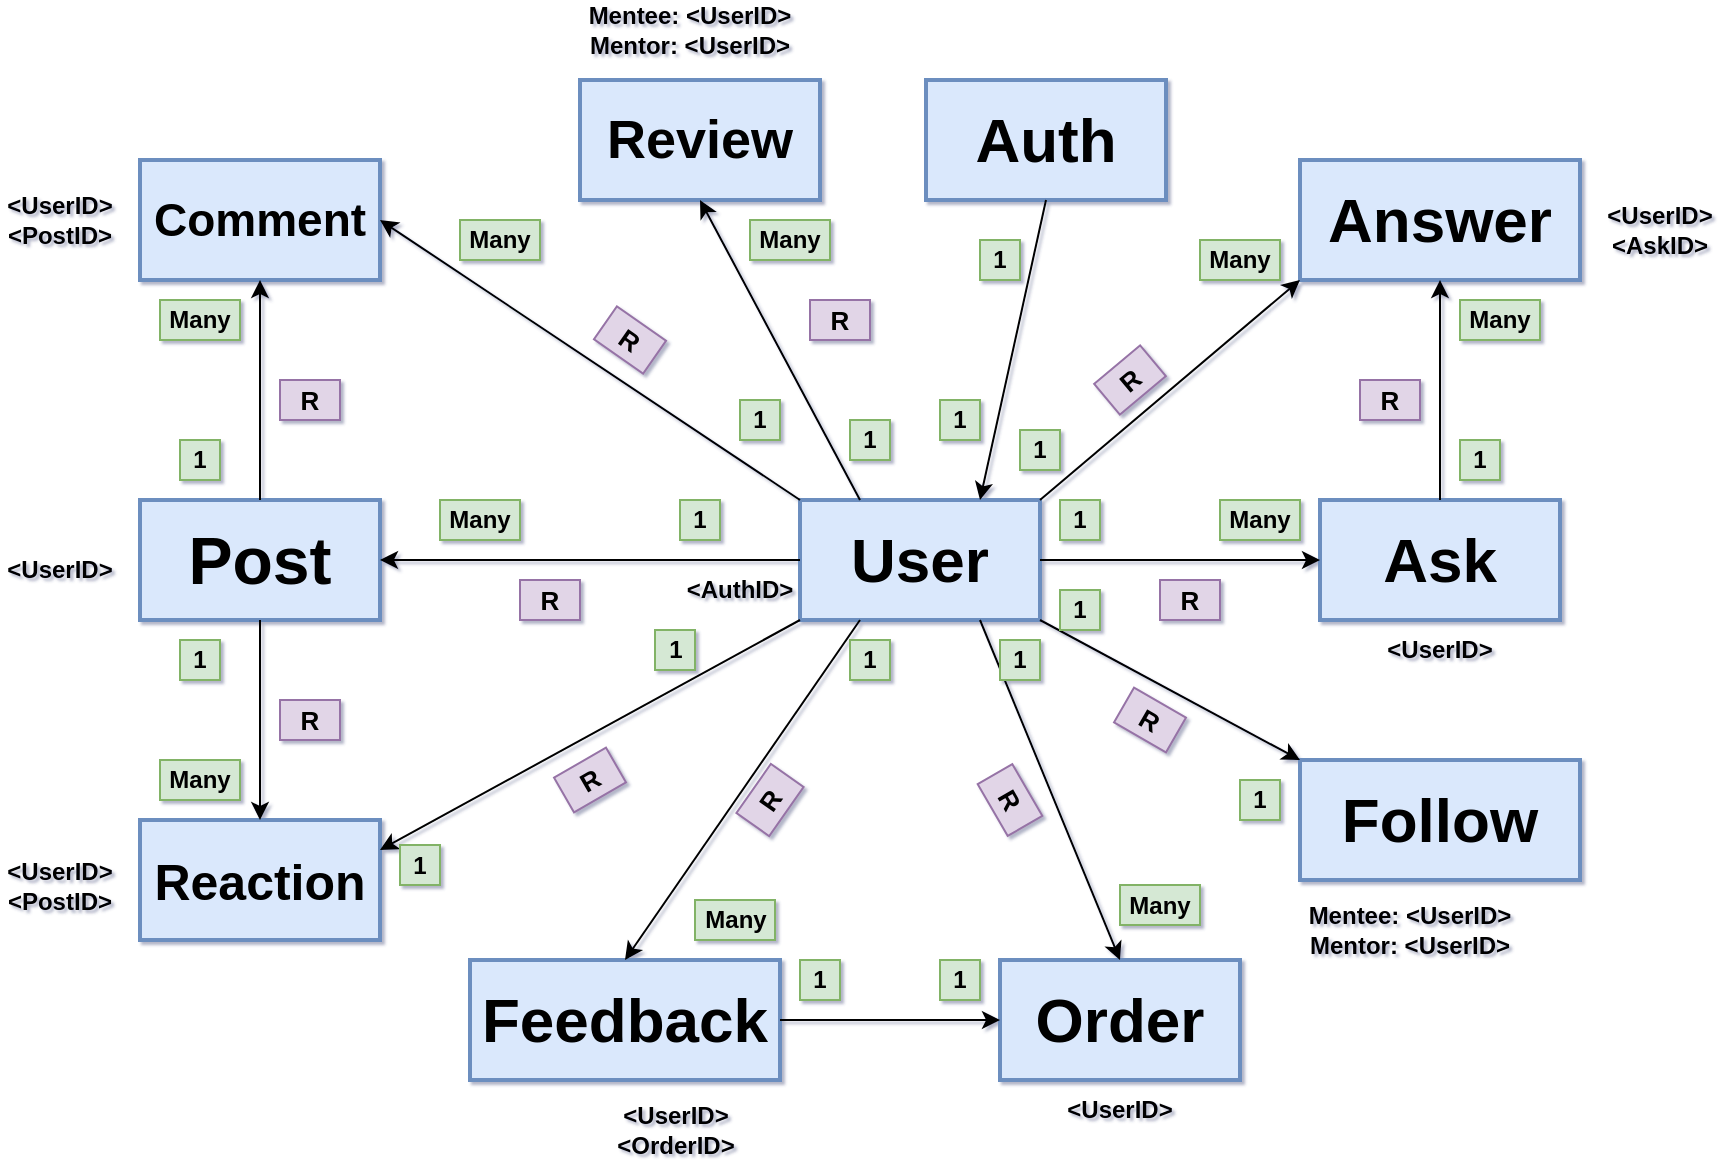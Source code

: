 <mxfile>
    <diagram name="DB Collections and relationships" id="icmziCoGJ4KJlRF5kEWQ">
        <mxGraphModel dx="1634" dy="1955" grid="1" gridSize="10" guides="1" tooltips="1" connect="1" arrows="1" fold="1" page="1" pageScale="1" pageWidth="827" pageHeight="1169" background="none" math="0" shadow="1">
            <root>
                <mxCell id="0"/>
                <mxCell id="1" parent="0"/>
                <mxCell id="VXtaSYt_-MFgEFt-7SgF-1" value="User" style="rounded=0;whiteSpace=wrap;html=1;strokeWidth=2;fontSize=31;fontStyle=1;fillColor=#dae8fc;strokeColor=#6c8ebf;" parent="1" vertex="1">
                    <mxGeometry x="350" y="240" width="120" height="60" as="geometry"/>
                </mxCell>
                <mxCell id="VXtaSYt_-MFgEFt-7SgF-2" value="Post" style="rounded=0;whiteSpace=wrap;html=1;strokeWidth=2;fontSize=33;fontStyle=1;fillColor=#dae8fc;strokeColor=#6c8ebf;" parent="1" vertex="1">
                    <mxGeometry x="20" y="240" width="120" height="60" as="geometry"/>
                </mxCell>
                <mxCell id="VXtaSYt_-MFgEFt-7SgF-3" value="Comment" style="rounded=0;whiteSpace=wrap;html=1;strokeWidth=2;fontSize=23;fontStyle=1;fillColor=#dae8fc;strokeColor=#6c8ebf;" parent="1" vertex="1">
                    <mxGeometry x="20" y="70" width="120" height="60" as="geometry"/>
                </mxCell>
                <mxCell id="VXtaSYt_-MFgEFt-7SgF-4" value="Reaction" style="rounded=0;whiteSpace=wrap;html=1;strokeWidth=2;fontSize=25;fontStyle=1;fillColor=#dae8fc;strokeColor=#6c8ebf;" parent="1" vertex="1">
                    <mxGeometry x="20" y="400" width="120" height="60" as="geometry"/>
                </mxCell>
                <mxCell id="VXtaSYt_-MFgEFt-7SgF-5" value="Review" style="rounded=0;whiteSpace=wrap;html=1;strokeWidth=2;fontSize=27;fontStyle=1;fillColor=#dae8fc;strokeColor=#6c8ebf;" parent="1" vertex="1">
                    <mxGeometry x="240" y="30" width="120" height="60" as="geometry"/>
                </mxCell>
                <mxCell id="3BG4GZ4Tt4R05Wu69i2b-1" value="Auth" style="rounded=0;whiteSpace=wrap;html=1;strokeWidth=2;fontSize=31;fontStyle=1;fillColor=#dae8fc;strokeColor=#6c8ebf;" parent="1" vertex="1">
                    <mxGeometry x="413" y="30" width="120" height="60" as="geometry"/>
                </mxCell>
                <mxCell id="3BG4GZ4Tt4R05Wu69i2b-2" value="" style="endArrow=classic;html=1;rounded=0;exitX=0.5;exitY=0;exitDx=0;exitDy=0;entryX=0.5;entryY=1;entryDx=0;entryDy=0;" parent="1" source="VXtaSYt_-MFgEFt-7SgF-2" target="VXtaSYt_-MFgEFt-7SgF-3" edge="1">
                    <mxGeometry width="50" height="50" relative="1" as="geometry">
                        <mxPoint x="310" y="300" as="sourcePoint"/>
                        <mxPoint x="360" y="250" as="targetPoint"/>
                    </mxGeometry>
                </mxCell>
                <mxCell id="3BG4GZ4Tt4R05Wu69i2b-3" value="" style="endArrow=classic;html=1;rounded=0;exitX=0.5;exitY=1;exitDx=0;exitDy=0;entryX=0.5;entryY=0;entryDx=0;entryDy=0;" parent="1" source="VXtaSYt_-MFgEFt-7SgF-2" target="VXtaSYt_-MFgEFt-7SgF-4" edge="1">
                    <mxGeometry width="50" height="50" relative="1" as="geometry">
                        <mxPoint x="90" y="250" as="sourcePoint"/>
                        <mxPoint x="90" y="140" as="targetPoint"/>
                    </mxGeometry>
                </mxCell>
                <mxCell id="3BG4GZ4Tt4R05Wu69i2b-5" value="" style="endArrow=classic;html=1;rounded=0;exitX=0.5;exitY=1;exitDx=0;exitDy=0;entryX=0.75;entryY=0;entryDx=0;entryDy=0;" parent="1" source="3BG4GZ4Tt4R05Wu69i2b-1" target="VXtaSYt_-MFgEFt-7SgF-1" edge="1">
                    <mxGeometry width="50" height="50" relative="1" as="geometry">
                        <mxPoint x="90" y="250" as="sourcePoint"/>
                        <mxPoint x="90" y="140" as="targetPoint"/>
                    </mxGeometry>
                </mxCell>
                <mxCell id="3BG4GZ4Tt4R05Wu69i2b-6" value="" style="endArrow=classic;html=1;rounded=0;exitX=0.25;exitY=0;exitDx=0;exitDy=0;entryX=0.5;entryY=1;entryDx=0;entryDy=0;" parent="1" source="VXtaSYt_-MFgEFt-7SgF-1" target="VXtaSYt_-MFgEFt-7SgF-5" edge="1">
                    <mxGeometry width="50" height="50" relative="1" as="geometry">
                        <mxPoint x="420" y="140" as="sourcePoint"/>
                        <mxPoint x="350" y="120" as="targetPoint"/>
                    </mxGeometry>
                </mxCell>
                <mxCell id="3BG4GZ4Tt4R05Wu69i2b-7" value="" style="endArrow=classic;html=1;rounded=0;exitX=0;exitY=0.5;exitDx=0;exitDy=0;entryX=1;entryY=0.5;entryDx=0;entryDy=0;" parent="1" source="VXtaSYt_-MFgEFt-7SgF-1" target="VXtaSYt_-MFgEFt-7SgF-2" edge="1">
                    <mxGeometry width="50" height="50" relative="1" as="geometry">
                        <mxPoint x="90" y="310" as="sourcePoint"/>
                        <mxPoint x="90" y="410" as="targetPoint"/>
                    </mxGeometry>
                </mxCell>
                <mxCell id="3BG4GZ4Tt4R05Wu69i2b-8" value="" style="endArrow=classic;html=1;rounded=0;exitX=0;exitY=0;exitDx=0;exitDy=0;entryX=1;entryY=0.5;entryDx=0;entryDy=0;" parent="1" source="VXtaSYt_-MFgEFt-7SgF-1" target="VXtaSYt_-MFgEFt-7SgF-3" edge="1">
                    <mxGeometry width="50" height="50" relative="1" as="geometry">
                        <mxPoint x="360" y="280" as="sourcePoint"/>
                        <mxPoint x="150" y="280" as="targetPoint"/>
                    </mxGeometry>
                </mxCell>
                <mxCell id="3BG4GZ4Tt4R05Wu69i2b-9" value="" style="endArrow=classic;html=1;rounded=0;exitX=0;exitY=1;exitDx=0;exitDy=0;entryX=1;entryY=0.25;entryDx=0;entryDy=0;" parent="1" source="VXtaSYt_-MFgEFt-7SgF-1" target="VXtaSYt_-MFgEFt-7SgF-4" edge="1">
                    <mxGeometry width="50" height="50" relative="1" as="geometry">
                        <mxPoint x="360" y="280" as="sourcePoint"/>
                        <mxPoint x="150" y="280" as="targetPoint"/>
                    </mxGeometry>
                </mxCell>
                <mxCell id="3BG4GZ4Tt4R05Wu69i2b-29" value="1" style="text;html=1;strokeColor=#82b366;fillColor=#d5e8d4;align=center;verticalAlign=middle;whiteSpace=wrap;rounded=0;fontStyle=1" parent="1" vertex="1">
                    <mxGeometry x="40" y="210" width="20" height="20" as="geometry"/>
                </mxCell>
                <mxCell id="3BG4GZ4Tt4R05Wu69i2b-30" value="Many" style="text;html=1;strokeColor=#82b366;fillColor=#d5e8d4;align=center;verticalAlign=middle;whiteSpace=wrap;rounded=0;fontStyle=1" parent="1" vertex="1">
                    <mxGeometry x="30" y="140" width="40" height="20" as="geometry"/>
                </mxCell>
                <mxCell id="3BG4GZ4Tt4R05Wu69i2b-31" value="1" style="text;html=1;strokeColor=#82b366;fillColor=#d5e8d4;align=center;verticalAlign=middle;whiteSpace=wrap;rounded=0;fontStyle=1" parent="1" vertex="1">
                    <mxGeometry x="40" y="310" width="20" height="20" as="geometry"/>
                </mxCell>
                <mxCell id="3BG4GZ4Tt4R05Wu69i2b-32" value="Many" style="text;html=1;strokeColor=#82b366;fillColor=#d5e8d4;align=center;verticalAlign=middle;whiteSpace=wrap;rounded=0;fontStyle=1" parent="1" vertex="1">
                    <mxGeometry x="30" y="370" width="40" height="20" as="geometry"/>
                </mxCell>
                <mxCell id="3BG4GZ4Tt4R05Wu69i2b-33" value="1" style="text;html=1;strokeColor=#82b366;fillColor=#d5e8d4;align=center;verticalAlign=middle;whiteSpace=wrap;rounded=0;fontStyle=1" parent="1" vertex="1">
                    <mxGeometry x="290" y="240" width="20" height="20" as="geometry"/>
                </mxCell>
                <mxCell id="3BG4GZ4Tt4R05Wu69i2b-34" value="Many" style="text;html=1;strokeColor=#82b366;fillColor=#d5e8d4;align=center;verticalAlign=middle;whiteSpace=wrap;rounded=0;fontStyle=1" parent="1" vertex="1">
                    <mxGeometry x="170" y="240" width="40" height="20" as="geometry"/>
                </mxCell>
                <mxCell id="3BG4GZ4Tt4R05Wu69i2b-35" value="1" style="text;html=1;strokeColor=#82b366;fillColor=#d5e8d4;align=center;verticalAlign=middle;whiteSpace=wrap;rounded=0;fontStyle=1" parent="1" vertex="1">
                    <mxGeometry x="277.5" y="305" width="20" height="20" as="geometry"/>
                </mxCell>
                <mxCell id="3BG4GZ4Tt4R05Wu69i2b-36" value="1" style="text;html=1;strokeColor=#82b366;fillColor=#d5e8d4;align=center;verticalAlign=middle;whiteSpace=wrap;rounded=0;fontStyle=1" parent="1" vertex="1">
                    <mxGeometry x="150" y="412.5" width="20" height="20" as="geometry"/>
                </mxCell>
                <mxCell id="3BG4GZ4Tt4R05Wu69i2b-39" value="1" style="text;html=1;strokeColor=#82b366;fillColor=#d5e8d4;align=center;verticalAlign=middle;whiteSpace=wrap;rounded=0;fontStyle=1" parent="1" vertex="1">
                    <mxGeometry x="375" y="200" width="20" height="20" as="geometry"/>
                </mxCell>
                <mxCell id="3BG4GZ4Tt4R05Wu69i2b-40" value="Many" style="text;html=1;strokeColor=#82b366;fillColor=#d5e8d4;align=center;verticalAlign=middle;whiteSpace=wrap;rounded=0;fontStyle=1" parent="1" vertex="1">
                    <mxGeometry x="325" y="100" width="40" height="20" as="geometry"/>
                </mxCell>
                <mxCell id="3BG4GZ4Tt4R05Wu69i2b-41" value="1" style="text;html=1;strokeColor=#82b366;fillColor=#d5e8d4;align=center;verticalAlign=middle;whiteSpace=wrap;rounded=0;fontStyle=1" parent="1" vertex="1">
                    <mxGeometry x="440" y="110" width="20" height="20" as="geometry"/>
                </mxCell>
                <mxCell id="3BG4GZ4Tt4R05Wu69i2b-42" value="1" style="text;html=1;strokeColor=#82b366;fillColor=#d5e8d4;align=center;verticalAlign=middle;whiteSpace=wrap;rounded=0;fontStyle=1" parent="1" vertex="1">
                    <mxGeometry x="420" y="190" width="20" height="20" as="geometry"/>
                </mxCell>
                <mxCell id="3BG4GZ4Tt4R05Wu69i2b-43" value="1" style="text;html=1;strokeColor=#82b366;fillColor=#d5e8d4;align=center;verticalAlign=middle;whiteSpace=wrap;rounded=0;fontStyle=1" parent="1" vertex="1">
                    <mxGeometry x="320" y="190" width="20" height="20" as="geometry"/>
                </mxCell>
                <mxCell id="3BG4GZ4Tt4R05Wu69i2b-44" value="Many" style="text;html=1;strokeColor=#82b366;fillColor=#d5e8d4;align=center;verticalAlign=middle;whiteSpace=wrap;rounded=0;fontStyle=1" parent="1" vertex="1">
                    <mxGeometry x="180" y="100" width="40" height="20" as="geometry"/>
                </mxCell>
                <mxCell id="3BG4GZ4Tt4R05Wu69i2b-48" value="R" style="text;html=1;align=center;verticalAlign=middle;whiteSpace=wrap;rounded=0;fontSize=13;fontStyle=1;fillColor=#e1d5e7;strokeColor=#9673a6;rotation=35;" parent="1" vertex="1">
                    <mxGeometry x="250" y="150" width="30" height="20" as="geometry"/>
                </mxCell>
                <mxCell id="3BG4GZ4Tt4R05Wu69i2b-51" value="&amp;lt;AuthID&amp;gt;" style="text;html=1;strokeColor=none;fillColor=none;align=center;verticalAlign=middle;whiteSpace=wrap;rounded=0;fontStyle=1" parent="1" vertex="1">
                    <mxGeometry x="290" y="270" width="60" height="30" as="geometry"/>
                </mxCell>
                <mxCell id="3BG4GZ4Tt4R05Wu69i2b-52" value="Mentee: &amp;lt;UserID&amp;gt;&lt;br&gt;Mentor: &amp;lt;UserID&amp;gt;" style="text;html=1;strokeColor=none;fillColor=none;align=center;verticalAlign=middle;whiteSpace=wrap;rounded=0;fontStyle=1" parent="1" vertex="1">
                    <mxGeometry x="240" y="-10" width="110" height="30" as="geometry"/>
                </mxCell>
                <mxCell id="3BG4GZ4Tt4R05Wu69i2b-54" value="&amp;lt;UserID&amp;gt;&lt;br&gt;&amp;lt;PostID&amp;gt;" style="text;html=1;strokeColor=none;fillColor=none;align=center;verticalAlign=middle;whiteSpace=wrap;rounded=0;fontStyle=1" parent="1" vertex="1">
                    <mxGeometry x="-50" y="417.5" width="60" height="30" as="geometry"/>
                </mxCell>
                <mxCell id="3BG4GZ4Tt4R05Wu69i2b-55" value="&amp;lt;UserID&amp;gt;" style="text;html=1;strokeColor=none;fillColor=none;align=center;verticalAlign=middle;whiteSpace=wrap;rounded=0;fontStyle=1" parent="1" vertex="1">
                    <mxGeometry x="-50" y="260" width="60" height="30" as="geometry"/>
                </mxCell>
                <mxCell id="3BG4GZ4Tt4R05Wu69i2b-56" value="&amp;lt;UserID&amp;gt;&lt;br&gt;&amp;lt;PostID&amp;gt;" style="text;html=1;strokeColor=none;fillColor=none;align=center;verticalAlign=middle;whiteSpace=wrap;rounded=0;fontStyle=1" parent="1" vertex="1">
                    <mxGeometry x="-50" y="85" width="60" height="30" as="geometry"/>
                </mxCell>
                <mxCell id="4" value="Ask" style="rounded=0;whiteSpace=wrap;html=1;strokeWidth=2;fontSize=31;fontStyle=1;fillColor=#dae8fc;strokeColor=#6c8ebf;" parent="1" vertex="1">
                    <mxGeometry x="610" y="240" width="120" height="60" as="geometry"/>
                </mxCell>
                <mxCell id="5" value="Answer" style="rounded=0;whiteSpace=wrap;html=1;strokeWidth=2;fontSize=31;fontStyle=1;fillColor=#dae8fc;strokeColor=#6c8ebf;" parent="1" vertex="1">
                    <mxGeometry x="600" y="70" width="140" height="60" as="geometry"/>
                </mxCell>
                <mxCell id="6" value="Follow" style="rounded=0;whiteSpace=wrap;html=1;strokeWidth=2;fontSize=31;fontStyle=1;fillColor=#dae8fc;strokeColor=#6c8ebf;" parent="1" vertex="1">
                    <mxGeometry x="600" y="370" width="140" height="60" as="geometry"/>
                </mxCell>
                <mxCell id="18" value="" style="endArrow=classic;html=1;rounded=0;exitX=1;exitY=1;exitDx=0;exitDy=0;entryX=0;entryY=0;entryDx=0;entryDy=0;" parent="1" source="VXtaSYt_-MFgEFt-7SgF-1" target="6" edge="1">
                    <mxGeometry width="50" height="50" relative="1" as="geometry">
                        <mxPoint x="1110" y="300" as="sourcePoint"/>
                        <mxPoint x="900" y="300" as="targetPoint"/>
                    </mxGeometry>
                </mxCell>
                <mxCell id="19" value="" style="endArrow=classic;html=1;rounded=0;exitX=1;exitY=0.5;exitDx=0;exitDy=0;entryX=0;entryY=0.5;entryDx=0;entryDy=0;" parent="1" source="VXtaSYt_-MFgEFt-7SgF-1" target="4" edge="1">
                    <mxGeometry width="50" height="50" relative="1" as="geometry">
                        <mxPoint x="1110" y="300" as="sourcePoint"/>
                        <mxPoint x="900" y="300" as="targetPoint"/>
                    </mxGeometry>
                </mxCell>
                <mxCell id="20" value="" style="endArrow=classic;html=1;rounded=0;exitX=1;exitY=0;exitDx=0;exitDy=0;entryX=0;entryY=1;entryDx=0;entryDy=0;" parent="1" source="VXtaSYt_-MFgEFt-7SgF-1" target="5" edge="1">
                    <mxGeometry width="50" height="50" relative="1" as="geometry">
                        <mxPoint x="1110" y="300" as="sourcePoint"/>
                        <mxPoint x="900" y="300" as="targetPoint"/>
                    </mxGeometry>
                </mxCell>
                <mxCell id="21" value="" style="endArrow=classic;html=1;rounded=0;exitX=0.5;exitY=0;exitDx=0;exitDy=0;entryX=0.5;entryY=1;entryDx=0;entryDy=0;" parent="1" source="4" target="5" edge="1">
                    <mxGeometry width="50" height="50" relative="1" as="geometry">
                        <mxPoint x="1110" y="300" as="sourcePoint"/>
                        <mxPoint x="900" y="300" as="targetPoint"/>
                    </mxGeometry>
                </mxCell>
                <mxCell id="22" value="1" style="text;html=1;strokeColor=#82b366;fillColor=#d5e8d4;align=center;verticalAlign=middle;whiteSpace=wrap;rounded=0;fontStyle=1" parent="1" vertex="1">
                    <mxGeometry x="460" y="205" width="20" height="20" as="geometry"/>
                </mxCell>
                <mxCell id="23" value="1" style="text;html=1;strokeColor=#82b366;fillColor=#d5e8d4;align=center;verticalAlign=middle;whiteSpace=wrap;rounded=0;fontStyle=1" parent="1" vertex="1">
                    <mxGeometry x="480" y="240" width="20" height="20" as="geometry"/>
                </mxCell>
                <mxCell id="24" value="1" style="text;html=1;strokeColor=#82b366;fillColor=#d5e8d4;align=center;verticalAlign=middle;whiteSpace=wrap;rounded=0;fontStyle=1" parent="1" vertex="1">
                    <mxGeometry x="480" y="285" width="20" height="20" as="geometry"/>
                </mxCell>
                <mxCell id="25" value="Many" style="text;html=1;strokeColor=#82b366;fillColor=#d5e8d4;align=center;verticalAlign=middle;whiteSpace=wrap;rounded=0;fontStyle=1" parent="1" vertex="1">
                    <mxGeometry x="560" y="240" width="40" height="20" as="geometry"/>
                </mxCell>
                <mxCell id="26" value="Many" style="text;html=1;strokeColor=#82b366;fillColor=#d5e8d4;align=center;verticalAlign=middle;whiteSpace=wrap;rounded=0;fontStyle=1" parent="1" vertex="1">
                    <mxGeometry x="680" y="140" width="40" height="20" as="geometry"/>
                </mxCell>
                <mxCell id="27" value="Many" style="text;html=1;strokeColor=#82b366;fillColor=#d5e8d4;align=center;verticalAlign=middle;whiteSpace=wrap;rounded=0;fontStyle=1" parent="1" vertex="1">
                    <mxGeometry x="550" y="110" width="40" height="20" as="geometry"/>
                </mxCell>
                <mxCell id="28" value="1" style="text;html=1;strokeColor=#82b366;fillColor=#d5e8d4;align=center;verticalAlign=middle;whiteSpace=wrap;rounded=0;fontStyle=1" parent="1" vertex="1">
                    <mxGeometry x="680" y="210" width="20" height="20" as="geometry"/>
                </mxCell>
                <mxCell id="29" value="1" style="text;html=1;strokeColor=#82b366;fillColor=#d5e8d4;align=center;verticalAlign=middle;whiteSpace=wrap;rounded=0;fontStyle=1" parent="1" vertex="1">
                    <mxGeometry x="570" y="380" width="20" height="20" as="geometry"/>
                </mxCell>
                <mxCell id="30" value="Mentee: &amp;lt;UserID&amp;gt;&lt;br&gt;Mentor: &amp;lt;UserID&amp;gt;" style="text;html=1;strokeColor=none;fillColor=none;align=center;verticalAlign=middle;whiteSpace=wrap;rounded=0;fontStyle=1" parent="1" vertex="1">
                    <mxGeometry x="600" y="440" width="110" height="30" as="geometry"/>
                </mxCell>
                <mxCell id="31" value="&amp;lt;UserID&amp;gt;" style="text;html=1;strokeColor=none;fillColor=none;align=center;verticalAlign=middle;whiteSpace=wrap;rounded=0;fontStyle=1" parent="1" vertex="1">
                    <mxGeometry x="635" y="300" width="70" height="30" as="geometry"/>
                </mxCell>
                <mxCell id="32" value="&amp;lt;UserID&amp;gt;&lt;br&gt;&amp;lt;AskID&amp;gt;" style="text;html=1;strokeColor=none;fillColor=none;align=center;verticalAlign=middle;whiteSpace=wrap;rounded=0;fontStyle=1" parent="1" vertex="1">
                    <mxGeometry x="750" y="90" width="60" height="30" as="geometry"/>
                </mxCell>
                <mxCell id="36" value="R" style="text;html=1;align=center;verticalAlign=middle;whiteSpace=wrap;rounded=0;fontSize=13;fontStyle=1;fillColor=#e1d5e7;strokeColor=#9673a6;rotation=-40;" vertex="1" parent="1">
                    <mxGeometry x="500" y="170" width="30" height="20" as="geometry"/>
                </mxCell>
                <mxCell id="37" value="R" style="text;html=1;align=center;verticalAlign=middle;whiteSpace=wrap;rounded=0;fontSize=13;fontStyle=1;fillColor=#e1d5e7;strokeColor=#9673a6;rotation=0;" vertex="1" parent="1">
                    <mxGeometry x="355" y="140" width="30" height="20" as="geometry"/>
                </mxCell>
                <mxCell id="38" value="R" style="text;html=1;align=center;verticalAlign=middle;whiteSpace=wrap;rounded=0;fontSize=13;fontStyle=1;fillColor=#e1d5e7;strokeColor=#9673a6;rotation=0;" vertex="1" parent="1">
                    <mxGeometry x="530" y="280" width="30" height="20" as="geometry"/>
                </mxCell>
                <mxCell id="39" value="R" style="text;html=1;align=center;verticalAlign=middle;whiteSpace=wrap;rounded=0;fontSize=13;fontStyle=1;fillColor=#e1d5e7;strokeColor=#9673a6;rotation=0;" vertex="1" parent="1">
                    <mxGeometry x="210" y="280" width="30" height="20" as="geometry"/>
                </mxCell>
                <mxCell id="40" value="R" style="text;html=1;align=center;verticalAlign=middle;whiteSpace=wrap;rounded=0;fontSize=13;fontStyle=1;fillColor=#e1d5e7;strokeColor=#9673a6;rotation=0;" vertex="1" parent="1">
                    <mxGeometry x="90" y="180" width="30" height="20" as="geometry"/>
                </mxCell>
                <mxCell id="41" value="R" style="text;html=1;align=center;verticalAlign=middle;whiteSpace=wrap;rounded=0;fontSize=13;fontStyle=1;fillColor=#e1d5e7;strokeColor=#9673a6;rotation=30;" vertex="1" parent="1">
                    <mxGeometry x="510" y="340" width="30" height="20" as="geometry"/>
                </mxCell>
                <mxCell id="42" value="R" style="text;html=1;align=center;verticalAlign=middle;whiteSpace=wrap;rounded=0;fontSize=13;fontStyle=1;fillColor=#e1d5e7;strokeColor=#9673a6;rotation=-30;" vertex="1" parent="1">
                    <mxGeometry x="230" y="370" width="30" height="20" as="geometry"/>
                </mxCell>
                <mxCell id="43" value="R" style="text;html=1;align=center;verticalAlign=middle;whiteSpace=wrap;rounded=0;fontSize=13;fontStyle=1;fillColor=#e1d5e7;strokeColor=#9673a6;rotation=0;" vertex="1" parent="1">
                    <mxGeometry x="90" y="340" width="30" height="20" as="geometry"/>
                </mxCell>
                <mxCell id="44" value="R" style="text;html=1;align=center;verticalAlign=middle;whiteSpace=wrap;rounded=0;fontSize=13;fontStyle=1;fillColor=#e1d5e7;strokeColor=#9673a6;rotation=0;" vertex="1" parent="1">
                    <mxGeometry x="630" y="180" width="30" height="20" as="geometry"/>
                </mxCell>
                <mxCell id="47" value="Order" style="rounded=0;whiteSpace=wrap;html=1;strokeWidth=2;fontSize=31;fontStyle=1;fillColor=#dae8fc;strokeColor=#6c8ebf;" vertex="1" parent="1">
                    <mxGeometry x="450" y="470" width="120" height="60" as="geometry"/>
                </mxCell>
                <mxCell id="48" value="Feedback" style="rounded=0;whiteSpace=wrap;html=1;strokeWidth=2;fontSize=31;fontStyle=1;fillColor=#dae8fc;strokeColor=#6c8ebf;" vertex="1" parent="1">
                    <mxGeometry x="185" y="470" width="155" height="60" as="geometry"/>
                </mxCell>
                <mxCell id="49" value="" style="endArrow=classic;html=1;rounded=0;exitX=0.25;exitY=1;exitDx=0;exitDy=0;entryX=0.5;entryY=0;entryDx=0;entryDy=0;" edge="1" parent="1" source="VXtaSYt_-MFgEFt-7SgF-1" target="48">
                    <mxGeometry width="50" height="50" relative="1" as="geometry">
                        <mxPoint x="360" y="310" as="sourcePoint"/>
                        <mxPoint x="150.0" y="425" as="targetPoint"/>
                    </mxGeometry>
                </mxCell>
                <mxCell id="50" value="" style="endArrow=classic;html=1;rounded=0;exitX=0.75;exitY=1;exitDx=0;exitDy=0;entryX=0.5;entryY=0;entryDx=0;entryDy=0;" edge="1" parent="1" source="VXtaSYt_-MFgEFt-7SgF-1" target="47">
                    <mxGeometry width="50" height="50" relative="1" as="geometry">
                        <mxPoint x="390" y="310" as="sourcePoint"/>
                        <mxPoint x="297.5" y="480" as="targetPoint"/>
                    </mxGeometry>
                </mxCell>
                <mxCell id="51" value="1" style="text;html=1;strokeColor=#82b366;fillColor=#d5e8d4;align=center;verticalAlign=middle;whiteSpace=wrap;rounded=0;fontStyle=1" vertex="1" parent="1">
                    <mxGeometry x="450" y="310" width="20" height="20" as="geometry"/>
                </mxCell>
                <mxCell id="52" value="Many" style="text;html=1;strokeColor=#82b366;fillColor=#d5e8d4;align=center;verticalAlign=middle;whiteSpace=wrap;rounded=0;fontStyle=1" vertex="1" parent="1">
                    <mxGeometry x="510" y="432.5" width="40" height="20" as="geometry"/>
                </mxCell>
                <mxCell id="53" value="Many" style="text;html=1;strokeColor=#82b366;fillColor=#d5e8d4;align=center;verticalAlign=middle;whiteSpace=wrap;rounded=0;fontStyle=1" vertex="1" parent="1">
                    <mxGeometry x="297.5" y="440" width="40" height="20" as="geometry"/>
                </mxCell>
                <mxCell id="54" value="1" style="text;html=1;strokeColor=#82b366;fillColor=#d5e8d4;align=center;verticalAlign=middle;whiteSpace=wrap;rounded=0;fontStyle=1" vertex="1" parent="1">
                    <mxGeometry x="375" y="310" width="20" height="20" as="geometry"/>
                </mxCell>
                <mxCell id="55" value="&amp;lt;UserID&amp;gt;" style="text;html=1;strokeColor=none;fillColor=none;align=center;verticalAlign=middle;whiteSpace=wrap;rounded=0;fontStyle=1" vertex="1" parent="1">
                    <mxGeometry x="475" y="530" width="70" height="30" as="geometry"/>
                </mxCell>
                <mxCell id="56" value="&amp;lt;UserID&amp;gt;&lt;br&gt;&amp;lt;OrderID&amp;gt;" style="text;html=1;strokeColor=none;fillColor=none;align=center;verticalAlign=middle;whiteSpace=wrap;rounded=0;fontStyle=1" vertex="1" parent="1">
                    <mxGeometry x="252.5" y="540" width="70" height="30" as="geometry"/>
                </mxCell>
                <mxCell id="58" value="" style="endArrow=classic;html=1;rounded=0;exitX=1;exitY=0.5;exitDx=0;exitDy=0;entryX=0;entryY=0.5;entryDx=0;entryDy=0;" edge="1" parent="1" source="48" target="47">
                    <mxGeometry width="50" height="50" relative="1" as="geometry">
                        <mxPoint x="450" y="310" as="sourcePoint"/>
                        <mxPoint x="520" y="480" as="targetPoint"/>
                        <Array as="points"/>
                    </mxGeometry>
                </mxCell>
                <mxCell id="59" value="1" style="text;html=1;strokeColor=#82b366;fillColor=#d5e8d4;align=center;verticalAlign=middle;whiteSpace=wrap;rounded=0;fontStyle=1" vertex="1" parent="1">
                    <mxGeometry x="420" y="470" width="20" height="20" as="geometry"/>
                </mxCell>
                <mxCell id="60" value="1" style="text;html=1;strokeColor=#82b366;fillColor=#d5e8d4;align=center;verticalAlign=middle;whiteSpace=wrap;rounded=0;fontStyle=1" vertex="1" parent="1">
                    <mxGeometry x="350" y="470" width="20" height="20" as="geometry"/>
                </mxCell>
                <mxCell id="61" value="R" style="text;html=1;align=center;verticalAlign=middle;whiteSpace=wrap;rounded=0;fontSize=13;fontStyle=1;fillColor=#e1d5e7;strokeColor=#9673a6;rotation=60;" vertex="1" parent="1">
                    <mxGeometry x="440" y="380" width="30" height="20" as="geometry"/>
                </mxCell>
                <mxCell id="62" value="R" style="text;html=1;align=center;verticalAlign=middle;whiteSpace=wrap;rounded=0;fontSize=13;fontStyle=1;fillColor=#e1d5e7;strokeColor=#9673a6;rotation=-55;" vertex="1" parent="1">
                    <mxGeometry x="320" y="380" width="30" height="20" as="geometry"/>
                </mxCell>
            </root>
        </mxGraphModel>
    </diagram>
    <diagram id="ABk23Eq3YbK0NPTa6Lt3" name="DB Modeling">
        <mxGraphModel grid="1" page="1" gridSize="10" guides="1" tooltips="1" connect="1" arrows="1" fold="1" pageScale="1" pageWidth="850" pageHeight="1100" math="0" shadow="0">
            <root>
                <mxCell id="0"/>
                <mxCell id="1" parent="0"/>
                <mxCell id="oW0wbC5lxCzP3JMt8ABT-1" value="User" style="swimlane;fontStyle=1;childLayout=stackLayout;horizontal=1;startSize=30;horizontalStack=0;resizeParent=1;resizeParentMax=0;resizeLast=0;collapsible=1;marginBottom=0;whiteSpace=wrap;html=1;fillColor=#dae8fc;strokeColor=#6c8ebf;fontSize=18;" vertex="1" parent="1">
                    <mxGeometry x="390" y="220" width="140" height="330" as="geometry"/>
                </mxCell>
                <mxCell id="oW0wbC5lxCzP3JMt8ABT-2" value="Auth_ID" style="text;strokeColor=none;fillColor=default;align=left;verticalAlign=middle;spacingLeft=4;spacingRight=4;overflow=hidden;points=[[0,0.5],[1,0.5]];portConstraint=eastwest;rotatable=0;whiteSpace=wrap;html=1;rounded=0;glass=0;shadow=0;fontStyle=0;fontSize=15;fontFamily=Times New Roman;" vertex="1" parent="oW0wbC5lxCzP3JMt8ABT-1">
                    <mxGeometry y="30" width="140" height="30" as="geometry"/>
                </mxCell>
                <mxCell id="oW0wbC5lxCzP3JMt8ABT-3" value="User_ID" style="text;strokeColor=none;fillColor=default;align=left;verticalAlign=middle;spacingLeft=4;spacingRight=4;overflow=hidden;points=[[0,0.5],[1,0.5]];portConstraint=eastwest;rotatable=0;whiteSpace=wrap;html=1;fontStyle=0;fontSize=15;fontFamily=Times New Roman;" vertex="1" parent="oW0wbC5lxCzP3JMt8ABT-1">
                    <mxGeometry y="60" width="140" height="30" as="geometry"/>
                </mxCell>
                <mxCell id="oW0wbC5lxCzP3JMt8ABT-4" value="firstName" style="text;strokeColor=none;fillColor=default;align=left;verticalAlign=middle;spacingLeft=4;spacingRight=4;overflow=hidden;points=[[0,0.5],[1,0.5]];portConstraint=eastwest;rotatable=0;whiteSpace=wrap;html=1;fontStyle=0;fontSize=15;fontFamily=Times New Roman;" vertex="1" parent="oW0wbC5lxCzP3JMt8ABT-1">
                    <mxGeometry y="90" width="140" height="30" as="geometry"/>
                </mxCell>
                <mxCell id="oW0wbC5lxCzP3JMt8ABT-5" value="lastName" style="text;strokeColor=none;fillColor=default;align=left;verticalAlign=middle;spacingLeft=4;spacingRight=4;overflow=hidden;points=[[0,0.5],[1,0.5]];portConstraint=eastwest;rotatable=0;whiteSpace=wrap;html=1;fontStyle=0;fontSize=15;fontFamily=Times New Roman;" vertex="1" parent="oW0wbC5lxCzP3JMt8ABT-1">
                    <mxGeometry y="120" width="140" height="30" as="geometry"/>
                </mxCell>
                <mxCell id="oW0wbC5lxCzP3JMt8ABT-6" value="role" style="text;strokeColor=none;fillColor=default;align=left;verticalAlign=middle;spacingLeft=4;spacingRight=4;overflow=hidden;points=[[0,0.5],[1,0.5]];portConstraint=eastwest;rotatable=0;whiteSpace=wrap;html=1;fontStyle=0;fontSize=15;fontFamily=Times New Roman;" vertex="1" parent="oW0wbC5lxCzP3JMt8ABT-1">
                    <mxGeometry y="150" width="140" height="30" as="geometry"/>
                </mxCell>
                <mxCell id="oW0wbC5lxCzP3JMt8ABT-7" value="photo" style="text;strokeColor=none;fillColor=default;align=left;verticalAlign=middle;spacingLeft=4;spacingRight=4;overflow=hidden;points=[[0,0.5],[1,0.5]];portConstraint=eastwest;rotatable=0;whiteSpace=wrap;html=1;fontStyle=0;fontSize=15;fontFamily=Times New Roman;" vertex="1" parent="oW0wbC5lxCzP3JMt8ABT-1">
                    <mxGeometry y="180" width="140" height="30" as="geometry"/>
                </mxCell>
                <mxCell id="oW0wbC5lxCzP3JMt8ABT-8" value="country" style="text;strokeColor=none;fillColor=default;align=left;verticalAlign=middle;spacingLeft=4;spacingRight=4;overflow=hidden;points=[[0,0.5],[1,0.5]];portConstraint=eastwest;rotatable=0;whiteSpace=wrap;html=1;fontStyle=0;fontSize=15;fontFamily=Times New Roman;" vertex="1" parent="oW0wbC5lxCzP3JMt8ABT-1">
                    <mxGeometry y="210" width="140" height="30" as="geometry"/>
                </mxCell>
                <mxCell id="oW0wbC5lxCzP3JMt8ABT-9" value="companyWorkingFor" style="text;strokeColor=none;fillColor=default;align=left;verticalAlign=middle;spacingLeft=4;spacingRight=4;overflow=hidden;points=[[0,0.5],[1,0.5]];portConstraint=eastwest;rotatable=0;whiteSpace=wrap;html=1;fontStyle=0;fontSize=15;fontFamily=Times New Roman;" vertex="1" parent="oW0wbC5lxCzP3JMt8ABT-1">
                    <mxGeometry y="240" width="140" height="30" as="geometry"/>
                </mxCell>
                <mxCell id="oW0wbC5lxCzP3JMt8ABT-10" value="school" style="text;strokeColor=none;fillColor=default;align=left;verticalAlign=middle;spacingLeft=4;spacingRight=4;overflow=hidden;points=[[0,0.5],[1,0.5]];portConstraint=eastwest;rotatable=0;whiteSpace=wrap;html=1;fontStyle=0;fontSize=15;fontFamily=Times New Roman;" vertex="1" parent="oW0wbC5lxCzP3JMt8ABT-1">
                    <mxGeometry y="270" width="140" height="30" as="geometry"/>
                </mxCell>
                <mxCell id="oW0wbC5lxCzP3JMt8ABT-11" value="interests" style="text;strokeColor=none;fillColor=default;align=left;verticalAlign=middle;spacingLeft=4;spacingRight=4;overflow=hidden;points=[[0,0.5],[1,0.5]];portConstraint=eastwest;rotatable=0;whiteSpace=wrap;html=1;fontStyle=0;fontSize=15;fontFamily=Times New Roman;" vertex="1" parent="oW0wbC5lxCzP3JMt8ABT-1">
                    <mxGeometry y="300" width="140" height="30" as="geometry"/>
                </mxCell>
                <mxCell id="oW0wbC5lxCzP3JMt8ABT-12" value="Auth" style="swimlane;fontStyle=1;childLayout=stackLayout;horizontal=1;startSize=30;horizontalStack=0;resizeParent=1;resizeParentMax=0;resizeLast=0;collapsible=1;marginBottom=0;whiteSpace=wrap;html=1;fillColor=#dae8fc;strokeColor=#6c8ebf;fontSize=18;" vertex="1" parent="1">
                    <mxGeometry x="390" y="40" width="140" height="150" as="geometry"/>
                </mxCell>
                <mxCell id="oW0wbC5lxCzP3JMt8ABT-13" value="Auth_ID" style="text;strokeColor=none;fillColor=default;align=left;verticalAlign=middle;spacingLeft=4;spacingRight=4;overflow=hidden;points=[[0,0.5],[1,0.5]];portConstraint=eastwest;rotatable=0;whiteSpace=wrap;html=1;rounded=0;glass=0;shadow=0;fontStyle=0;fontSize=15;fontFamily=Times New Roman;" vertex="1" parent="oW0wbC5lxCzP3JMt8ABT-12">
                    <mxGeometry y="30" width="140" height="30" as="geometry"/>
                </mxCell>
                <mxCell id="oW0wbC5lxCzP3JMt8ABT-14" value="email" style="text;strokeColor=none;fillColor=default;align=left;verticalAlign=middle;spacingLeft=4;spacingRight=4;overflow=hidden;points=[[0,0.5],[1,0.5]];portConstraint=eastwest;rotatable=0;whiteSpace=wrap;html=1;fontStyle=0;fontSize=15;fontFamily=Times New Roman;" vertex="1" parent="oW0wbC5lxCzP3JMt8ABT-12">
                    <mxGeometry y="60" width="140" height="30" as="geometry"/>
                </mxCell>
                <mxCell id="oW0wbC5lxCzP3JMt8ABT-15" value="password" style="text;strokeColor=none;fillColor=default;align=left;verticalAlign=middle;spacingLeft=4;spacingRight=4;overflow=hidden;points=[[0,0.5],[1,0.5]];portConstraint=eastwest;rotatable=0;whiteSpace=wrap;html=1;fontStyle=0;fontSize=15;fontFamily=Times New Roman;" vertex="1" parent="oW0wbC5lxCzP3JMt8ABT-12">
                    <mxGeometry y="90" width="140" height="30" as="geometry"/>
                </mxCell>
                <mxCell id="oW0wbC5lxCzP3JMt8ABT-16" value="username" style="text;strokeColor=none;fillColor=default;align=left;verticalAlign=middle;spacingLeft=4;spacingRight=4;overflow=hidden;points=[[0,0.5],[1,0.5]];portConstraint=eastwest;rotatable=0;whiteSpace=wrap;html=1;fontStyle=0;fontSize=15;fontFamily=Times New Roman;" vertex="1" parent="oW0wbC5lxCzP3JMt8ABT-12">
                    <mxGeometry y="120" width="140" height="30" as="geometry"/>
                </mxCell>
                <mxCell id="oW0wbC5lxCzP3JMt8ABT-17" value="Review" style="swimlane;fontStyle=1;childLayout=stackLayout;horizontal=1;startSize=30;horizontalStack=0;resizeParent=1;resizeParentMax=0;resizeLast=0;collapsible=1;marginBottom=0;whiteSpace=wrap;html=1;fillColor=#dae8fc;strokeColor=#6c8ebf;fontSize=18;" vertex="1" parent="1">
                    <mxGeometry x="590" y="270" width="140" height="180" as="geometry"/>
                </mxCell>
                <mxCell id="oW0wbC5lxCzP3JMt8ABT-18" value="Review_ID" style="text;strokeColor=none;fillColor=default;align=left;verticalAlign=middle;spacingLeft=4;spacingRight=4;overflow=hidden;points=[[0,0.5],[1,0.5]];portConstraint=eastwest;rotatable=0;whiteSpace=wrap;html=1;rounded=0;glass=0;shadow=0;fontStyle=0;fontSize=15;fontFamily=Times New Roman;" vertex="1" parent="oW0wbC5lxCzP3JMt8ABT-17">
                    <mxGeometry y="30" width="140" height="30" as="geometry"/>
                </mxCell>
                <mxCell id="oW0wbC5lxCzP3JMt8ABT-19" value="mentor_ID" style="text;strokeColor=none;fillColor=default;align=left;verticalAlign=middle;spacingLeft=4;spacingRight=4;overflow=hidden;points=[[0,0.5],[1,0.5]];portConstraint=eastwest;rotatable=0;whiteSpace=wrap;html=1;fontStyle=0;fontSize=15;fontFamily=Times New Roman;" vertex="1" parent="oW0wbC5lxCzP3JMt8ABT-17">
                    <mxGeometry y="60" width="140" height="30" as="geometry"/>
                </mxCell>
                <mxCell id="oW0wbC5lxCzP3JMt8ABT-20" value="mentee_ID" style="text;strokeColor=none;fillColor=default;align=left;verticalAlign=middle;spacingLeft=4;spacingRight=4;overflow=hidden;points=[[0,0.5],[1,0.5]];portConstraint=eastwest;rotatable=0;whiteSpace=wrap;html=1;fontStyle=0;fontSize=15;fontFamily=Times New Roman;" vertex="1" parent="oW0wbC5lxCzP3JMt8ABT-17">
                    <mxGeometry y="90" width="140" height="30" as="geometry"/>
                </mxCell>
                <mxCell id="oW0wbC5lxCzP3JMt8ABT-21" value="review" style="text;strokeColor=none;fillColor=default;align=left;verticalAlign=middle;spacingLeft=4;spacingRight=4;overflow=hidden;points=[[0,0.5],[1,0.5]];portConstraint=eastwest;rotatable=0;whiteSpace=wrap;html=1;fontStyle=0;fontSize=15;fontFamily=Times New Roman;" vertex="1" parent="oW0wbC5lxCzP3JMt8ABT-17">
                    <mxGeometry y="120" width="140" height="30" as="geometry"/>
                </mxCell>
                <mxCell id="oW0wbC5lxCzP3JMt8ABT-22" value="rating" style="text;strokeColor=none;fillColor=default;align=left;verticalAlign=middle;spacingLeft=4;spacingRight=4;overflow=hidden;points=[[0,0.5],[1,0.5]];portConstraint=eastwest;rotatable=0;whiteSpace=wrap;html=1;fontStyle=0;fontSize=15;fontFamily=Times New Roman;" vertex="1" parent="oW0wbC5lxCzP3JMt8ABT-17">
                    <mxGeometry y="150" width="140" height="30" as="geometry"/>
                </mxCell>
                <mxCell id="oW0wbC5lxCzP3JMt8ABT-23" value="Comment" style="swimlane;fontStyle=1;childLayout=stackLayout;horizontal=1;startSize=30;horizontalStack=0;resizeParent=1;resizeParentMax=0;resizeLast=0;collapsible=1;marginBottom=0;whiteSpace=wrap;html=1;fillColor=#dae8fc;strokeColor=#6c8ebf;fontSize=18;" vertex="1" parent="1">
                    <mxGeometry x="140" y="40" width="140" height="150" as="geometry"/>
                </mxCell>
                <mxCell id="oW0wbC5lxCzP3JMt8ABT-24" value="Comment_ID" style="text;strokeColor=none;fillColor=default;align=left;verticalAlign=middle;spacingLeft=4;spacingRight=4;overflow=hidden;points=[[0,0.5],[1,0.5]];portConstraint=eastwest;rotatable=0;whiteSpace=wrap;html=1;fontStyle=0;fontSize=15;fontFamily=Times New Roman;" vertex="1" parent="oW0wbC5lxCzP3JMt8ABT-23">
                    <mxGeometry y="30" width="140" height="30" as="geometry"/>
                </mxCell>
                <mxCell id="oW0wbC5lxCzP3JMt8ABT-25" value="User_ID" style="text;strokeColor=none;fillColor=default;align=left;verticalAlign=middle;spacingLeft=4;spacingRight=4;overflow=hidden;points=[[0,0.5],[1,0.5]];portConstraint=eastwest;rotatable=0;whiteSpace=wrap;html=1;rounded=0;glass=0;shadow=0;fontStyle=0;fontSize=15;fontFamily=Times New Roman;" vertex="1" parent="oW0wbC5lxCzP3JMt8ABT-23">
                    <mxGeometry y="60" width="140" height="30" as="geometry"/>
                </mxCell>
                <mxCell id="oW0wbC5lxCzP3JMt8ABT-26" value="Post_ID" style="text;strokeColor=none;fillColor=default;align=left;verticalAlign=middle;spacingLeft=4;spacingRight=4;overflow=hidden;points=[[0,0.5],[1,0.5]];portConstraint=eastwest;rotatable=0;whiteSpace=wrap;html=1;fontStyle=0;fontSize=15;fontFamily=Times New Roman;" vertex="1" parent="oW0wbC5lxCzP3JMt8ABT-23">
                    <mxGeometry y="90" width="140" height="30" as="geometry"/>
                </mxCell>
                <mxCell id="oW0wbC5lxCzP3JMt8ABT-27" value="comment" style="text;strokeColor=none;fillColor=default;align=left;verticalAlign=middle;spacingLeft=4;spacingRight=4;overflow=hidden;points=[[0,0.5],[1,0.5]];portConstraint=eastwest;rotatable=0;whiteSpace=wrap;html=1;fontStyle=0;fontSize=15;fontFamily=Times New Roman;" vertex="1" parent="oW0wbC5lxCzP3JMt8ABT-23">
                    <mxGeometry y="120" width="140" height="30" as="geometry"/>
                </mxCell>
                <mxCell id="oW0wbC5lxCzP3JMt8ABT-28" value="Post" style="swimlane;fontStyle=1;childLayout=stackLayout;horizontal=1;startSize=30;horizontalStack=0;resizeParent=1;resizeParentMax=0;resizeLast=0;collapsible=1;marginBottom=0;whiteSpace=wrap;html=1;fillColor=#dae8fc;strokeColor=#6c8ebf;fontSize=18;" vertex="1" parent="1">
                    <mxGeometry x="140" y="260" width="140" height="210" as="geometry"/>
                </mxCell>
                <mxCell id="oW0wbC5lxCzP3JMt8ABT-29" value="Post_ID" style="text;strokeColor=none;fillColor=default;align=left;verticalAlign=middle;spacingLeft=4;spacingRight=4;overflow=hidden;points=[[0,0.5],[1,0.5]];portConstraint=eastwest;rotatable=0;whiteSpace=wrap;html=1;fontStyle=0;fontSize=15;fontFamily=Times New Roman;" vertex="1" parent="oW0wbC5lxCzP3JMt8ABT-28">
                    <mxGeometry y="30" width="140" height="30" as="geometry"/>
                </mxCell>
                <mxCell id="oW0wbC5lxCzP3JMt8ABT-30" value="User_ID" style="text;strokeColor=none;fillColor=default;align=left;verticalAlign=middle;spacingLeft=4;spacingRight=4;overflow=hidden;points=[[0,0.5],[1,0.5]];portConstraint=eastwest;rotatable=0;whiteSpace=wrap;html=1;rounded=0;glass=0;shadow=0;fontStyle=0;fontSize=15;fontFamily=Times New Roman;" vertex="1" parent="oW0wbC5lxCzP3JMt8ABT-28">
                    <mxGeometry y="60" width="140" height="30" as="geometry"/>
                </mxCell>
                <mxCell id="oW0wbC5lxCzP3JMt8ABT-31" value="content" style="text;strokeColor=none;fillColor=default;align=left;verticalAlign=middle;spacingLeft=4;spacingRight=4;overflow=hidden;points=[[0,0.5],[1,0.5]];portConstraint=eastwest;rotatable=0;whiteSpace=wrap;html=1;fontStyle=0;fontSize=15;fontFamily=Times New Roman;" vertex="1" parent="oW0wbC5lxCzP3JMt8ABT-28">
                    <mxGeometry y="90" width="140" height="30" as="geometry"/>
                </mxCell>
                <mxCell id="oW0wbC5lxCzP3JMt8ABT-32" value="bgColor" style="text;strokeColor=none;fillColor=default;align=left;verticalAlign=middle;spacingLeft=4;spacingRight=4;overflow=hidden;points=[[0,0.5],[1,0.5]];portConstraint=eastwest;rotatable=0;whiteSpace=wrap;html=1;fontStyle=0;fontSize=15;fontFamily=Times New Roman;" vertex="1" parent="oW0wbC5lxCzP3JMt8ABT-28">
                    <mxGeometry y="120" width="140" height="30" as="geometry"/>
                </mxCell>
                <mxCell id="oW0wbC5lxCzP3JMt8ABT-33" value="privacy" style="text;strokeColor=none;fillColor=default;align=left;verticalAlign=middle;spacingLeft=4;spacingRight=4;overflow=hidden;points=[[0,0.5],[1,0.5]];portConstraint=eastwest;rotatable=0;whiteSpace=wrap;html=1;fontStyle=0;fontSize=15;fontFamily=Times New Roman;" vertex="1" parent="oW0wbC5lxCzP3JMt8ABT-28">
                    <mxGeometry y="150" width="140" height="30" as="geometry"/>
                </mxCell>
                <mxCell id="oW0wbC5lxCzP3JMt8ABT-34" value="image" style="text;strokeColor=none;fillColor=default;align=left;verticalAlign=middle;spacingLeft=4;spacingRight=4;overflow=hidden;points=[[0,0.5],[1,0.5]];portConstraint=eastwest;rotatable=0;whiteSpace=wrap;html=1;fontStyle=0;fontSize=15;fontFamily=Times New Roman;" vertex="1" parent="oW0wbC5lxCzP3JMt8ABT-28">
                    <mxGeometry y="180" width="140" height="30" as="geometry"/>
                </mxCell>
                <mxCell id="oW0wbC5lxCzP3JMt8ABT-35" value="Reaction" style="swimlane;fontStyle=1;childLayout=stackLayout;horizontal=1;startSize=30;horizontalStack=0;resizeParent=1;resizeParentMax=0;resizeLast=0;collapsible=1;marginBottom=0;whiteSpace=wrap;html=1;fillColor=#dae8fc;strokeColor=#6c8ebf;fontSize=18;" vertex="1" parent="1">
                    <mxGeometry x="140" y="520" width="140" height="120" as="geometry"/>
                </mxCell>
                <mxCell id="oW0wbC5lxCzP3JMt8ABT-36" value="User_ID" style="text;strokeColor=none;fillColor=default;align=left;verticalAlign=middle;spacingLeft=4;spacingRight=4;overflow=hidden;points=[[0,0.5],[1,0.5]];portConstraint=eastwest;rotatable=0;whiteSpace=wrap;html=1;rounded=0;glass=0;shadow=0;fontStyle=0;fontSize=15;fontFamily=Times New Roman;" vertex="1" parent="oW0wbC5lxCzP3JMt8ABT-35">
                    <mxGeometry y="30" width="140" height="30" as="geometry"/>
                </mxCell>
                <mxCell id="oW0wbC5lxCzP3JMt8ABT-37" value="Post_ID" style="text;strokeColor=none;fillColor=default;align=left;verticalAlign=middle;spacingLeft=4;spacingRight=4;overflow=hidden;points=[[0,0.5],[1,0.5]];portConstraint=eastwest;rotatable=0;whiteSpace=wrap;html=1;fontStyle=0;fontSize=15;fontFamily=Times New Roman;" vertex="1" parent="oW0wbC5lxCzP3JMt8ABT-35">
                    <mxGeometry y="60" width="140" height="30" as="geometry"/>
                </mxCell>
                <mxCell id="oW0wbC5lxCzP3JMt8ABT-38" value="reaction" style="text;strokeColor=none;fillColor=default;align=left;verticalAlign=middle;spacingLeft=4;spacingRight=4;overflow=hidden;points=[[0,0.5],[1,0.5]];portConstraint=eastwest;rotatable=0;whiteSpace=wrap;html=1;fontStyle=0;fontSize=15;fontFamily=Times New Roman;" vertex="1" parent="oW0wbC5lxCzP3JMt8ABT-35">
                    <mxGeometry y="90" width="140" height="30" as="geometry"/>
                </mxCell>
                <mxCell id="oW0wbC5lxCzP3JMt8ABT-39" value="Reservation" style="swimlane;fontStyle=1;childLayout=stackLayout;horizontal=1;startSize=30;horizontalStack=0;resizeParent=1;resizeParentMax=0;resizeLast=0;collapsible=1;marginBottom=0;whiteSpace=wrap;html=1;fillColor=#dae8fc;strokeColor=#6c8ebf;fontSize=18;" vertex="1" parent="1">
                    <mxGeometry x="390" y="590" width="140" height="180" as="geometry"/>
                </mxCell>
                <mxCell id="oW0wbC5lxCzP3JMt8ABT-40" value="Reservation_ID" style="text;strokeColor=none;fillColor=default;align=left;verticalAlign=middle;spacingLeft=4;spacingRight=4;overflow=hidden;points=[[0,0.5],[1,0.5]];portConstraint=eastwest;rotatable=0;whiteSpace=wrap;html=1;rounded=0;glass=0;shadow=0;fontStyle=0;fontSize=15;fontFamily=Times New Roman;" vertex="1" parent="oW0wbC5lxCzP3JMt8ABT-39">
                    <mxGeometry y="30" width="140" height="30" as="geometry"/>
                </mxCell>
                <mxCell id="oW0wbC5lxCzP3JMt8ABT-41" value="mentor_ID" style="text;strokeColor=none;fillColor=default;align=left;verticalAlign=middle;spacingLeft=4;spacingRight=4;overflow=hidden;points=[[0,0.5],[1,0.5]];portConstraint=eastwest;rotatable=0;whiteSpace=wrap;html=1;fontStyle=0;fontSize=15;fontFamily=Times New Roman;" vertex="1" parent="oW0wbC5lxCzP3JMt8ABT-39">
                    <mxGeometry y="60" width="140" height="30" as="geometry"/>
                </mxCell>
                <mxCell id="oW0wbC5lxCzP3JMt8ABT-42" value="mentee_ID" style="text;strokeColor=none;fillColor=default;align=left;verticalAlign=middle;spacingLeft=4;spacingRight=4;overflow=hidden;points=[[0,0.5],[1,0.5]];portConstraint=eastwest;rotatable=0;whiteSpace=wrap;html=1;fontStyle=0;fontSize=15;fontFamily=Times New Roman;" vertex="1" parent="oW0wbC5lxCzP3JMt8ABT-39">
                    <mxGeometry y="90" width="140" height="30" as="geometry"/>
                </mxCell>
                <mxCell id="oW0wbC5lxCzP3JMt8ABT-43" value="date" style="text;strokeColor=none;fillColor=default;align=left;verticalAlign=middle;spacingLeft=4;spacingRight=4;overflow=hidden;points=[[0,0.5],[1,0.5]];portConstraint=eastwest;rotatable=0;whiteSpace=wrap;html=1;fontStyle=0;fontSize=15;fontFamily=Times New Roman;" vertex="1" parent="oW0wbC5lxCzP3JMt8ABT-39">
                    <mxGeometry y="120" width="140" height="30" as="geometry"/>
                </mxCell>
                <mxCell id="oW0wbC5lxCzP3JMt8ABT-44" value="rating" style="text;strokeColor=none;fillColor=default;align=left;verticalAlign=middle;spacingLeft=4;spacingRight=4;overflow=hidden;points=[[0,0.5],[1,0.5]];portConstraint=eastwest;rotatable=0;whiteSpace=wrap;html=1;fontStyle=0;fontSize=15;fontFamily=Times New Roman;" vertex="1" parent="oW0wbC5lxCzP3JMt8ABT-39">
                    <mxGeometry y="150" width="140" height="30" as="geometry"/>
                </mxCell>
                <mxCell id="oW0wbC5lxCzP3JMt8ABT-45" style="edgeStyle=orthogonalEdgeStyle;rounded=0;orthogonalLoop=1;jettySize=auto;html=1;exitX=0;exitY=0.5;exitDx=0;exitDy=0;entryX=0;entryY=0.5;entryDx=0;entryDy=0;" edge="1" parent="1" source="oW0wbC5lxCzP3JMt8ABT-13" target="oW0wbC5lxCzP3JMt8ABT-2">
                    <mxGeometry relative="1" as="geometry"/>
                </mxCell>
                <mxCell id="oW0wbC5lxCzP3JMt8ABT-46" style="edgeStyle=orthogonalEdgeStyle;rounded=0;orthogonalLoop=1;jettySize=auto;html=1;exitX=1;exitY=0.5;exitDx=0;exitDy=0;entryX=0;entryY=0.5;entryDx=0;entryDy=0;" edge="1" parent="1" source="oW0wbC5lxCzP3JMt8ABT-3" target="oW0wbC5lxCzP3JMt8ABT-19">
                    <mxGeometry relative="1" as="geometry">
                        <Array as="points">
                            <mxPoint x="570" y="295"/>
                            <mxPoint x="570" y="345"/>
                        </Array>
                    </mxGeometry>
                </mxCell>
                <mxCell id="oW0wbC5lxCzP3JMt8ABT-47" style="edgeStyle=orthogonalEdgeStyle;rounded=0;orthogonalLoop=1;jettySize=auto;html=1;exitX=1;exitY=0.5;exitDx=0;exitDy=0;entryX=0;entryY=0.5;entryDx=0;entryDy=0;" edge="1" parent="1" source="oW0wbC5lxCzP3JMt8ABT-3" target="oW0wbC5lxCzP3JMt8ABT-20">
                    <mxGeometry relative="1" as="geometry">
                        <Array as="points">
                            <mxPoint x="570" y="295"/>
                            <mxPoint x="570" y="375"/>
                        </Array>
                    </mxGeometry>
                </mxCell>
                <mxCell id="oW0wbC5lxCzP3JMt8ABT-48" style="edgeStyle=orthogonalEdgeStyle;rounded=0;orthogonalLoop=1;jettySize=auto;html=1;exitX=0;exitY=0.5;exitDx=0;exitDy=0;entryX=1;entryY=0.5;entryDx=0;entryDy=0;" edge="1" parent="1" source="oW0wbC5lxCzP3JMt8ABT-3" target="oW0wbC5lxCzP3JMt8ABT-25">
                    <mxGeometry relative="1" as="geometry"/>
                </mxCell>
                <mxCell id="oW0wbC5lxCzP3JMt8ABT-49" style="edgeStyle=orthogonalEdgeStyle;rounded=0;orthogonalLoop=1;jettySize=auto;html=1;exitX=0;exitY=0.5;exitDx=0;exitDy=0;entryX=1;entryY=0.5;entryDx=0;entryDy=0;" edge="1" parent="1" source="oW0wbC5lxCzP3JMt8ABT-3" target="oW0wbC5lxCzP3JMt8ABT-30">
                    <mxGeometry relative="1" as="geometry"/>
                </mxCell>
                <mxCell id="oW0wbC5lxCzP3JMt8ABT-50" style="edgeStyle=orthogonalEdgeStyle;rounded=0;orthogonalLoop=1;jettySize=auto;html=1;exitX=0;exitY=0.5;exitDx=0;exitDy=0;entryX=1;entryY=0.5;entryDx=0;entryDy=0;" edge="1" parent="1" source="oW0wbC5lxCzP3JMt8ABT-3" target="oW0wbC5lxCzP3JMt8ABT-36">
                    <mxGeometry relative="1" as="geometry"/>
                </mxCell>
                <mxCell id="oW0wbC5lxCzP3JMt8ABT-51" style="edgeStyle=orthogonalEdgeStyle;rounded=0;orthogonalLoop=1;jettySize=auto;html=1;exitX=0;exitY=0.5;exitDx=0;exitDy=0;entryX=0;entryY=0.5;entryDx=0;entryDy=0;" edge="1" parent="1" source="oW0wbC5lxCzP3JMt8ABT-29" target="oW0wbC5lxCzP3JMt8ABT-37">
                    <mxGeometry relative="1" as="geometry"/>
                </mxCell>
                <mxCell id="oW0wbC5lxCzP3JMt8ABT-52" style="edgeStyle=orthogonalEdgeStyle;rounded=0;orthogonalLoop=1;jettySize=auto;html=1;exitX=0;exitY=0.5;exitDx=0;exitDy=0;entryX=0;entryY=0.5;entryDx=0;entryDy=0;" edge="1" parent="1" source="oW0wbC5lxCzP3JMt8ABT-29" target="oW0wbC5lxCzP3JMt8ABT-26">
                    <mxGeometry relative="1" as="geometry"/>
                </mxCell>
                <mxCell id="oW0wbC5lxCzP3JMt8ABT-53" style="edgeStyle=orthogonalEdgeStyle;rounded=0;orthogonalLoop=1;jettySize=auto;html=1;exitX=0;exitY=0.5;exitDx=0;exitDy=0;entryX=0;entryY=0.5;entryDx=0;entryDy=0;" edge="1" parent="1" source="oW0wbC5lxCzP3JMt8ABT-3" target="oW0wbC5lxCzP3JMt8ABT-41">
                    <mxGeometry relative="1" as="geometry"/>
                </mxCell>
                <mxCell id="oW0wbC5lxCzP3JMt8ABT-54" style="edgeStyle=orthogonalEdgeStyle;rounded=0;orthogonalLoop=1;jettySize=auto;html=1;exitX=0;exitY=0.5;exitDx=0;exitDy=0;entryX=0;entryY=0.5;entryDx=0;entryDy=0;" edge="1" parent="1" source="oW0wbC5lxCzP3JMt8ABT-3" target="oW0wbC5lxCzP3JMt8ABT-42">
                    <mxGeometry relative="1" as="geometry"/>
                </mxCell>
            </root>
        </mxGraphModel>
    </diagram>
</mxfile>